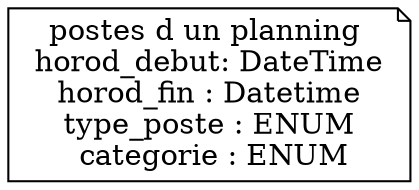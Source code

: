 // des taches au code
digraph {
	node [shape=note]
	"postes d un planning 
 horod_debut: DateTime 
 horod_fin : Datetime 
 type_poste : ENUM 
 categorie : ENUM"
	node [shape=note]
	"postes d un planning 
 horod_debut: DateTime 
 horod_fin : Datetime 
 type_poste : ENUM 
 categorie : ENUM"
}
